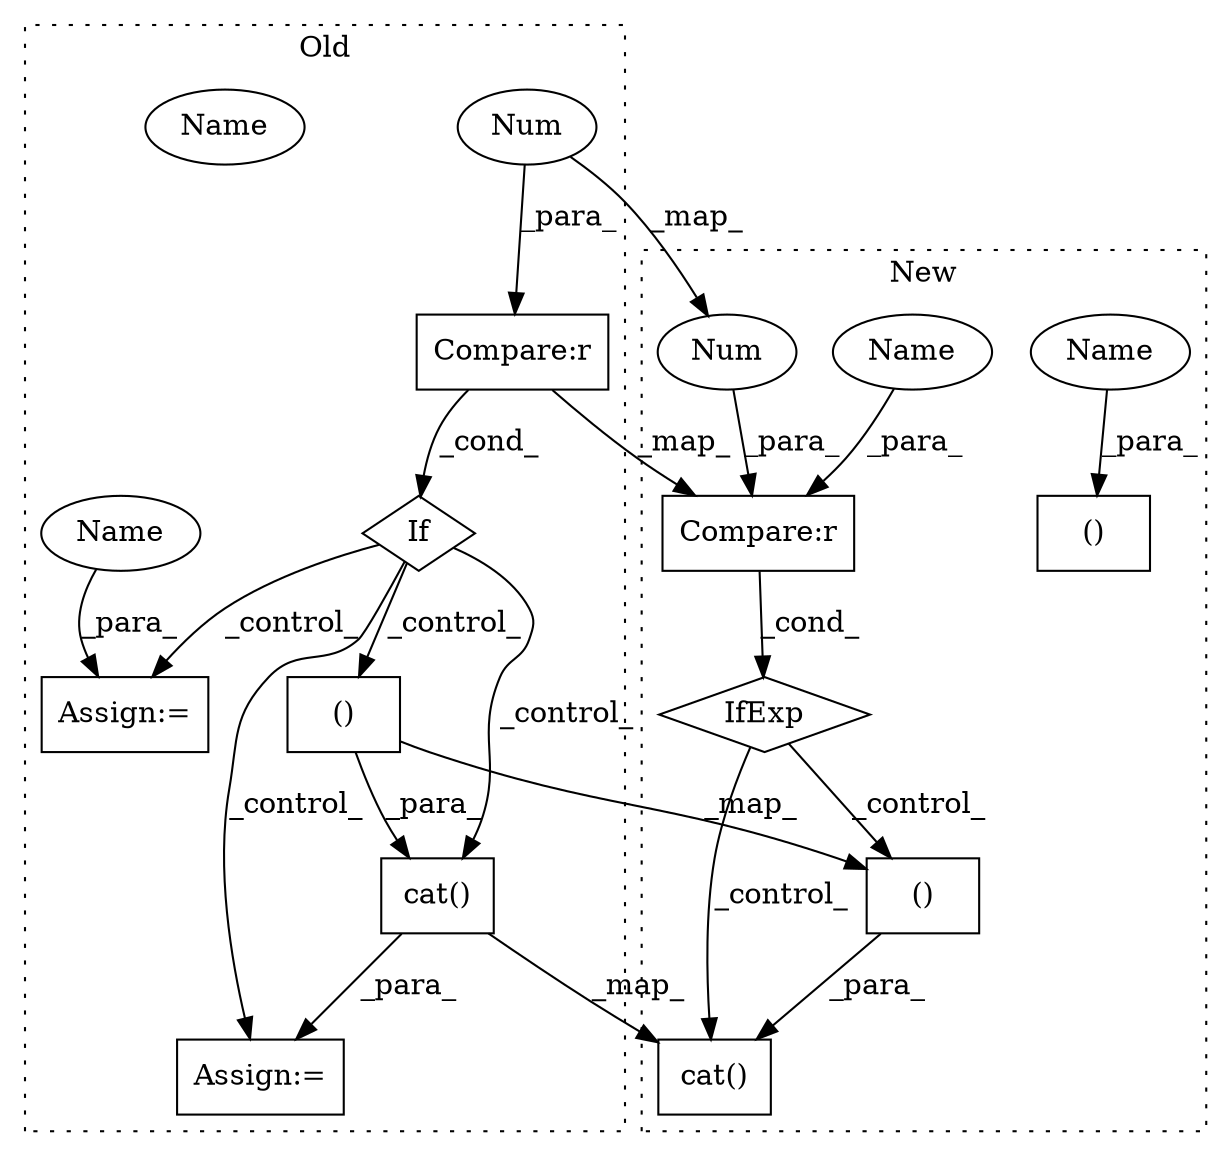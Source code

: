 digraph G {
subgraph cluster0 {
1 [label="If" a="96" s="10268,10285" l="3,18" shape="diamond"];
3 [label="Assign:=" a="68" s="10357" l="3" shape="box"];
4 [label="Assign:=" a="68" s="10309" l="3" shape="box"];
6 [label="()" a="54" s="10377" l="6" shape="box"];
8 [label="cat()" a="75" s="10360,10384" l="10,1" shape="box"];
10 [label="Compare:r" a="40" s="10271" l="14" shape="box"];
12 [label="Num" a="76" s="10284" l="1" shape="ellipse"];
14 [label="Name" a="87" s="10312" l="4" shape="ellipse"];
15 [label="Name" a="87" s="10312" l="4" shape="ellipse"];
label = "Old";
style="dotted";
}
subgraph cluster1 {
2 [label="IfExp" a="51" s="10295,10313" l="4,6" shape="diamond"];
5 [label="()" a="54" s="10336" l="6" shape="box"];
7 [label="cat()" a="75" s="10319,10343" l="10,1" shape="box"];
9 [label="Compare:r" a="40" s="10299" l="14" shape="box"];
11 [label="Num" a="76" s="10312" l="1" shape="ellipse"];
13 [label="()" a="54" s="9959" l="8" shape="box"];
16 [label="Name" a="87" s="9950" l="9" shape="ellipse"];
17 [label="Name" a="87" s="10299" l="9" shape="ellipse"];
label = "New";
style="dotted";
}
1 -> 3 [label="_control_"];
1 -> 6 [label="_control_"];
1 -> 4 [label="_control_"];
1 -> 8 [label="_control_"];
2 -> 5 [label="_control_"];
2 -> 7 [label="_control_"];
5 -> 7 [label="_para_"];
6 -> 8 [label="_para_"];
6 -> 5 [label="_map_"];
8 -> 7 [label="_map_"];
8 -> 3 [label="_para_"];
9 -> 2 [label="_cond_"];
10 -> 1 [label="_cond_"];
10 -> 9 [label="_map_"];
11 -> 9 [label="_para_"];
12 -> 10 [label="_para_"];
12 -> 11 [label="_map_"];
15 -> 4 [label="_para_"];
16 -> 13 [label="_para_"];
17 -> 9 [label="_para_"];
}